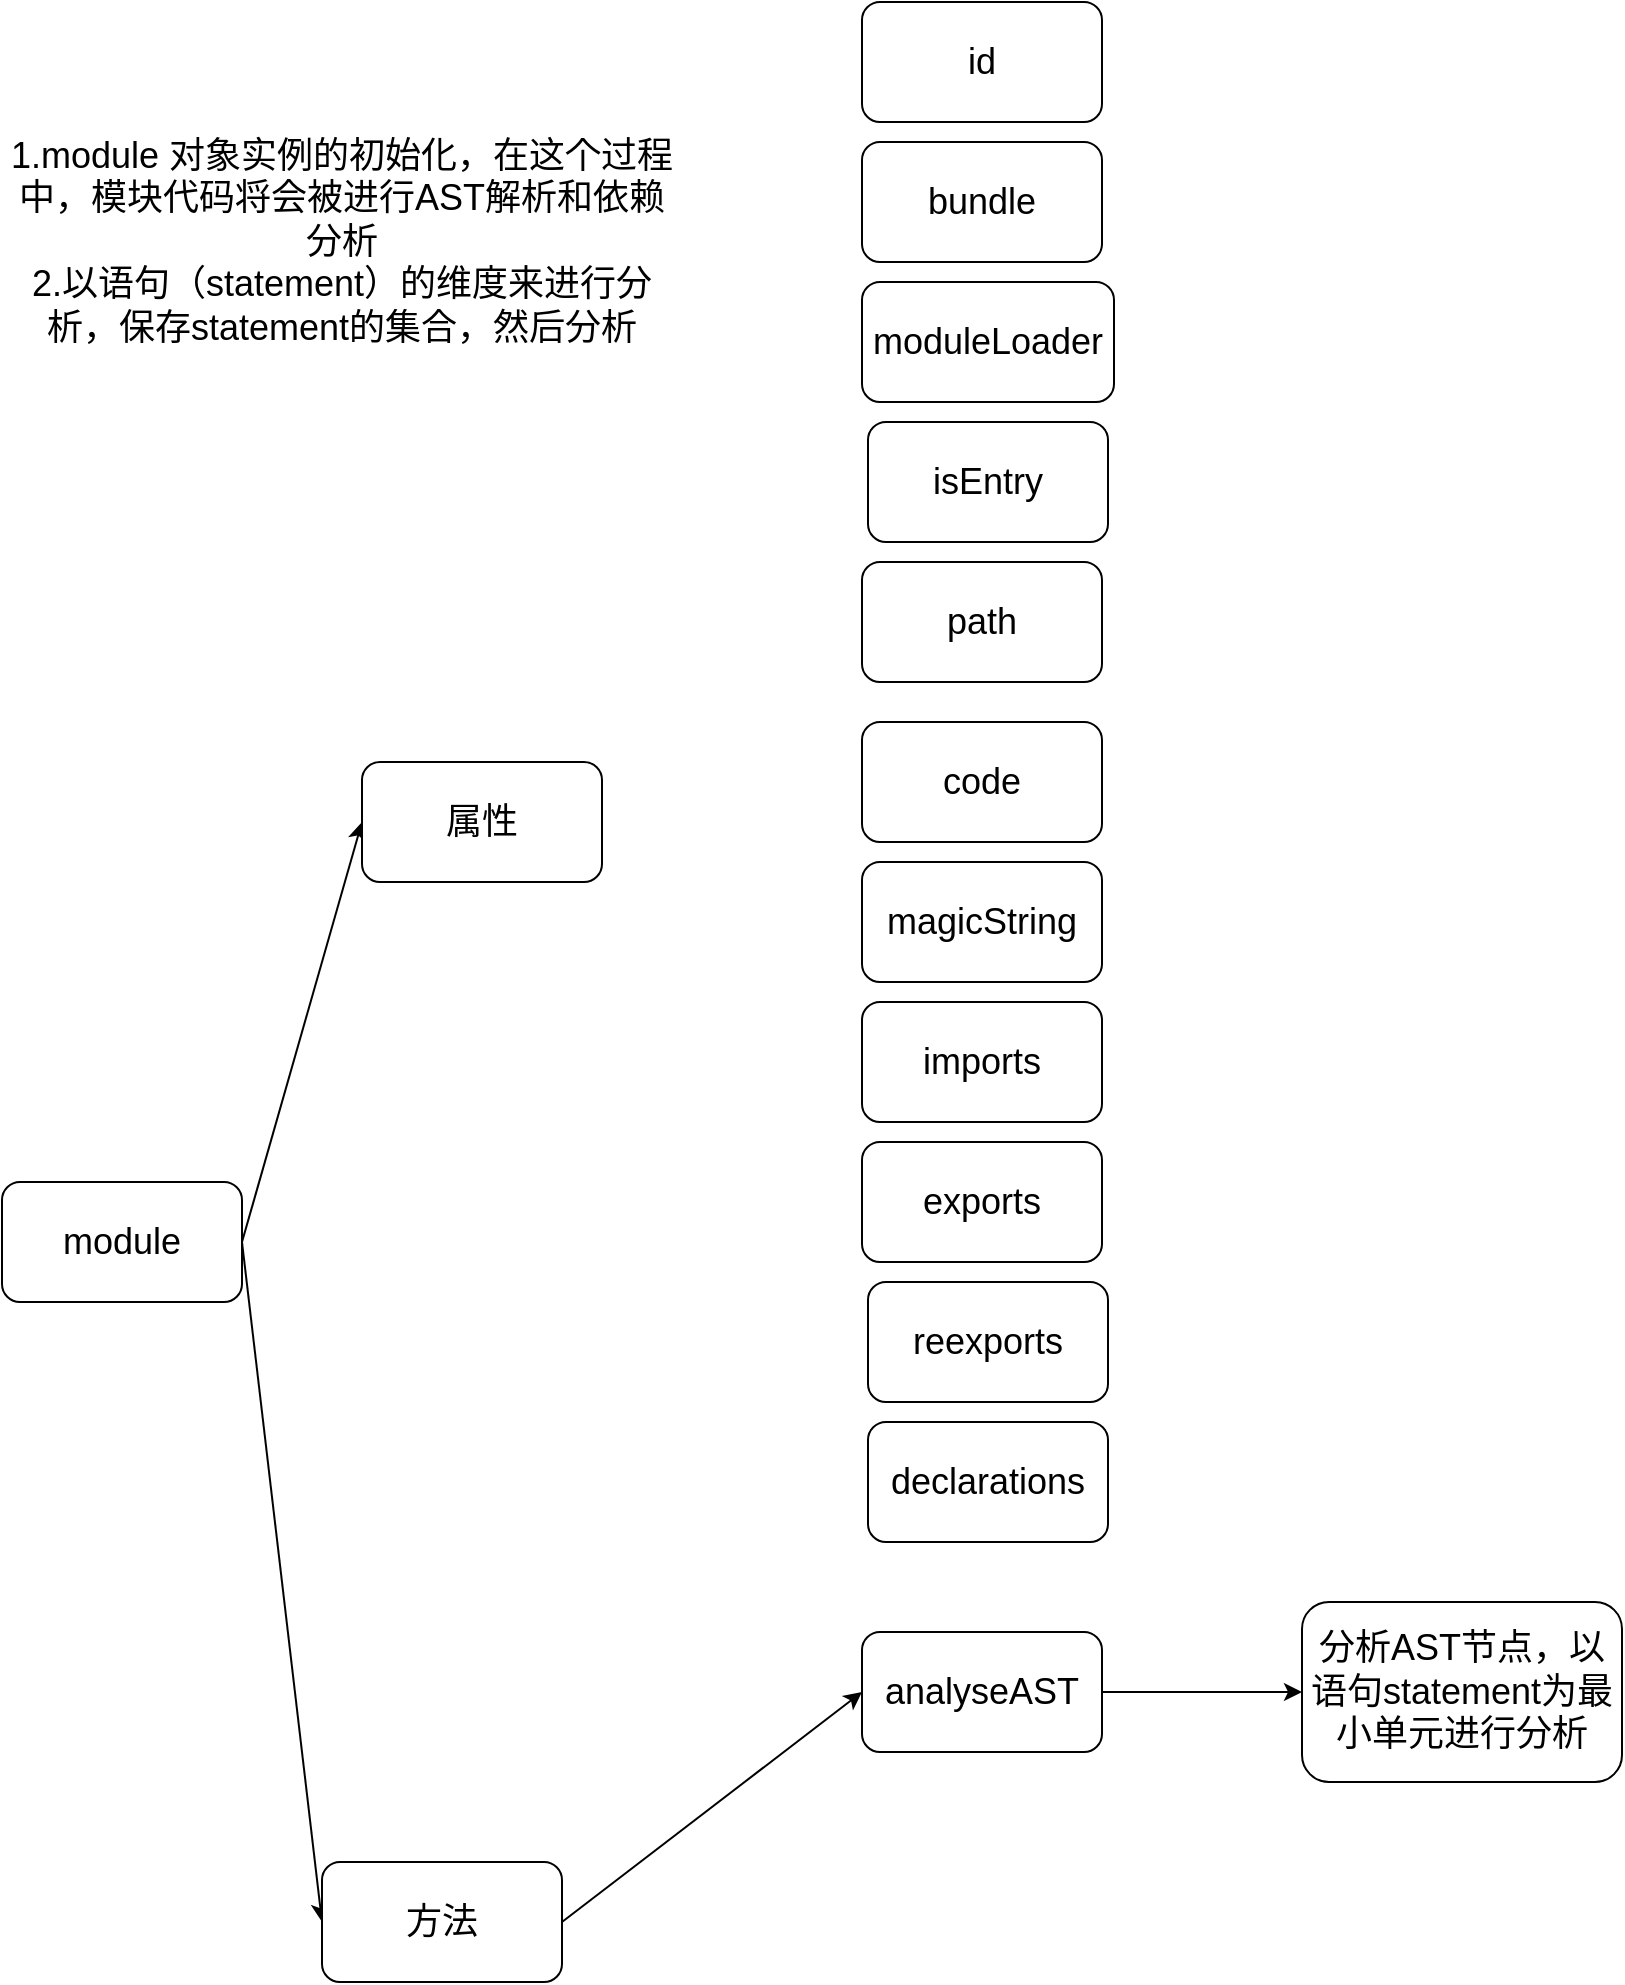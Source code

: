 <mxfile>
    <diagram id="Mn7jFcrFDK_qOoCGb90q" name="第 1 页">
        <mxGraphModel dx="978" dy="615" grid="1" gridSize="10" guides="1" tooltips="1" connect="1" arrows="1" fold="1" page="1" pageScale="1" pageWidth="1654" pageHeight="2336" math="0" shadow="0">
            <root>
                <mxCell id="0"/>
                <mxCell id="1" parent="0"/>
                <mxCell id="23" style="edgeStyle=none;html=1;fontSize=18;exitX=1;exitY=0.5;exitDx=0;exitDy=0;entryX=0;entryY=0.5;entryDx=0;entryDy=0;" edge="1" parent="1" source="2" target="5">
                    <mxGeometry relative="1" as="geometry"/>
                </mxCell>
                <mxCell id="24" style="edgeStyle=none;html=1;entryX=0;entryY=0.5;entryDx=0;entryDy=0;fontSize=18;exitX=1;exitY=0.5;exitDx=0;exitDy=0;" edge="1" parent="1" source="2" target="4">
                    <mxGeometry relative="1" as="geometry"/>
                </mxCell>
                <mxCell id="2" value="&lt;font style=&quot;font-size: 18px;&quot;&gt;module&lt;/font&gt;" style="rounded=1;whiteSpace=wrap;html=1;" vertex="1" parent="1">
                    <mxGeometry x="10" y="720" width="120" height="60" as="geometry"/>
                </mxCell>
                <mxCell id="3" value="1.module 对象实例的初始化，在这个过程中，模块代码将会被进行AST解析和依赖分析&lt;br&gt;2.以语句（statement）的维度来进行分析，保存statement的集合，然后分析" style="text;html=1;strokeColor=none;fillColor=none;align=center;verticalAlign=middle;whiteSpace=wrap;rounded=0;fontSize=18;" vertex="1" parent="1">
                    <mxGeometry x="10" y="210" width="340" height="80" as="geometry"/>
                </mxCell>
                <mxCell id="4" value="属性" style="rounded=1;whiteSpace=wrap;html=1;fontSize=18;" vertex="1" parent="1">
                    <mxGeometry x="190" y="510" width="120" height="60" as="geometry"/>
                </mxCell>
                <mxCell id="22" style="edgeStyle=none;html=1;entryX=0;entryY=0.5;entryDx=0;entryDy=0;fontSize=18;exitX=1;exitY=0.5;exitDx=0;exitDy=0;" edge="1" parent="1" source="5" target="18">
                    <mxGeometry relative="1" as="geometry"/>
                </mxCell>
                <mxCell id="5" value="方法" style="rounded=1;whiteSpace=wrap;html=1;fontSize=18;" vertex="1" parent="1">
                    <mxGeometry x="170" y="1060" width="120" height="60" as="geometry"/>
                </mxCell>
                <mxCell id="6" value="id" style="rounded=1;whiteSpace=wrap;html=1;fontSize=18;" vertex="1" parent="1">
                    <mxGeometry x="440" y="130" width="120" height="60" as="geometry"/>
                </mxCell>
                <mxCell id="7" value="bundle" style="rounded=1;whiteSpace=wrap;html=1;fontSize=18;" vertex="1" parent="1">
                    <mxGeometry x="440" y="200" width="120" height="60" as="geometry"/>
                </mxCell>
                <mxCell id="8" value="moduleLoader" style="rounded=1;whiteSpace=wrap;html=1;fontSize=18;" vertex="1" parent="1">
                    <mxGeometry x="440" y="270" width="126" height="60" as="geometry"/>
                </mxCell>
                <mxCell id="9" value="isEntry" style="rounded=1;whiteSpace=wrap;html=1;fontSize=18;" vertex="1" parent="1">
                    <mxGeometry x="443" y="340" width="120" height="60" as="geometry"/>
                </mxCell>
                <mxCell id="10" value="path" style="rounded=1;whiteSpace=wrap;html=1;fontSize=18;" vertex="1" parent="1">
                    <mxGeometry x="440" y="410" width="120" height="60" as="geometry"/>
                </mxCell>
                <mxCell id="11" value="code" style="rounded=1;whiteSpace=wrap;html=1;fontSize=18;" vertex="1" parent="1">
                    <mxGeometry x="440" y="490" width="120" height="60" as="geometry"/>
                </mxCell>
                <mxCell id="13" value="magicString" style="rounded=1;whiteSpace=wrap;html=1;fontSize=18;" vertex="1" parent="1">
                    <mxGeometry x="440" y="560" width="120" height="60" as="geometry"/>
                </mxCell>
                <mxCell id="14" value="imports" style="rounded=1;whiteSpace=wrap;html=1;fontSize=18;" vertex="1" parent="1">
                    <mxGeometry x="440" y="630" width="120" height="60" as="geometry"/>
                </mxCell>
                <mxCell id="15" value="exports" style="rounded=1;whiteSpace=wrap;html=1;fontSize=18;" vertex="1" parent="1">
                    <mxGeometry x="440" y="700" width="120" height="60" as="geometry"/>
                </mxCell>
                <mxCell id="16" value="reexports" style="rounded=1;whiteSpace=wrap;html=1;fontSize=18;" vertex="1" parent="1">
                    <mxGeometry x="443" y="770" width="120" height="60" as="geometry"/>
                </mxCell>
                <mxCell id="17" value="declarations" style="rounded=1;whiteSpace=wrap;html=1;fontSize=18;" vertex="1" parent="1">
                    <mxGeometry x="443" y="840" width="120" height="60" as="geometry"/>
                </mxCell>
                <mxCell id="20" style="edgeStyle=none;html=1;fontSize=18;" edge="1" parent="1" source="18" target="19">
                    <mxGeometry relative="1" as="geometry">
                        <mxPoint x="674" y="975" as="targetPoint"/>
                    </mxGeometry>
                </mxCell>
                <mxCell id="18" value="analyseAST" style="rounded=1;whiteSpace=wrap;html=1;fontSize=18;" vertex="1" parent="1">
                    <mxGeometry x="440" y="945" width="120" height="60" as="geometry"/>
                </mxCell>
                <mxCell id="19" value="分析AST节点，以语句statement为最小单元进行分析" style="rounded=1;whiteSpace=wrap;html=1;fontSize=18;" vertex="1" parent="1">
                    <mxGeometry x="660" y="930" width="160" height="90" as="geometry"/>
                </mxCell>
            </root>
        </mxGraphModel>
    </diagram>
</mxfile>